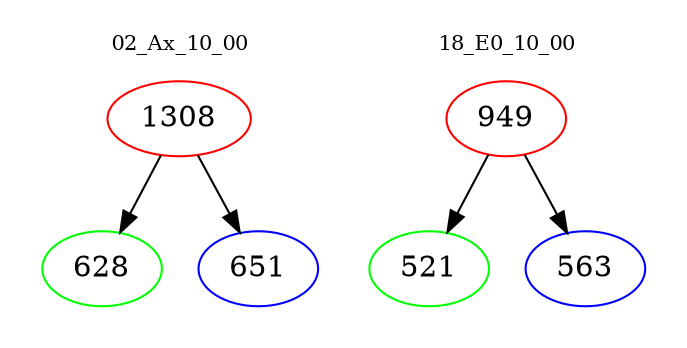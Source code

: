 digraph{
subgraph cluster_0 {
color = white
label = "02_Ax_10_00";
fontsize=10;
T0_1308 [label="1308", color="red"]
T0_1308 -> T0_628 [color="black"]
T0_628 [label="628", color="green"]
T0_1308 -> T0_651 [color="black"]
T0_651 [label="651", color="blue"]
}
subgraph cluster_1 {
color = white
label = "18_E0_10_00";
fontsize=10;
T1_949 [label="949", color="red"]
T1_949 -> T1_521 [color="black"]
T1_521 [label="521", color="green"]
T1_949 -> T1_563 [color="black"]
T1_563 [label="563", color="blue"]
}
}
